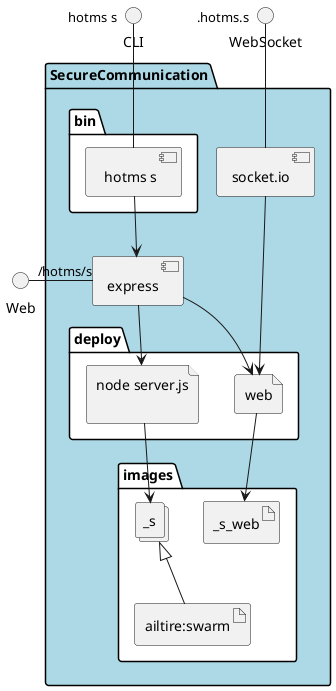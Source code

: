 @startuml
  interface CLI
  interface Web
  interface WebSocket
package "SecureCommunication" #lightblue {
  component express as REST
  component socket.io as socket
  folder bin #ffffff {
    component " hotms s" as binName
  }
  binName --> REST

  folder deploy #ffffff {
      file "node server.js\n" as _s_container
      REST --> _s_container

  
    file "web" as web_container
    REST --> web_container
    socket ---> web_container
  
  }
  folder images #ffffff {
    collections "_s" as _simage
    artifact "ailtire:swarm" as ailtireswarm
    _simage <|-- ailtireswarm
    _s_container --> _simage

  
      artifact "_s_web" as _s_web
      web_container --> _s_web
    
  }
}
CLI " hotms s" -- binName
Web "/hotms/s" - REST
WebSocket ".hotms.s" -- socket

@enduml
